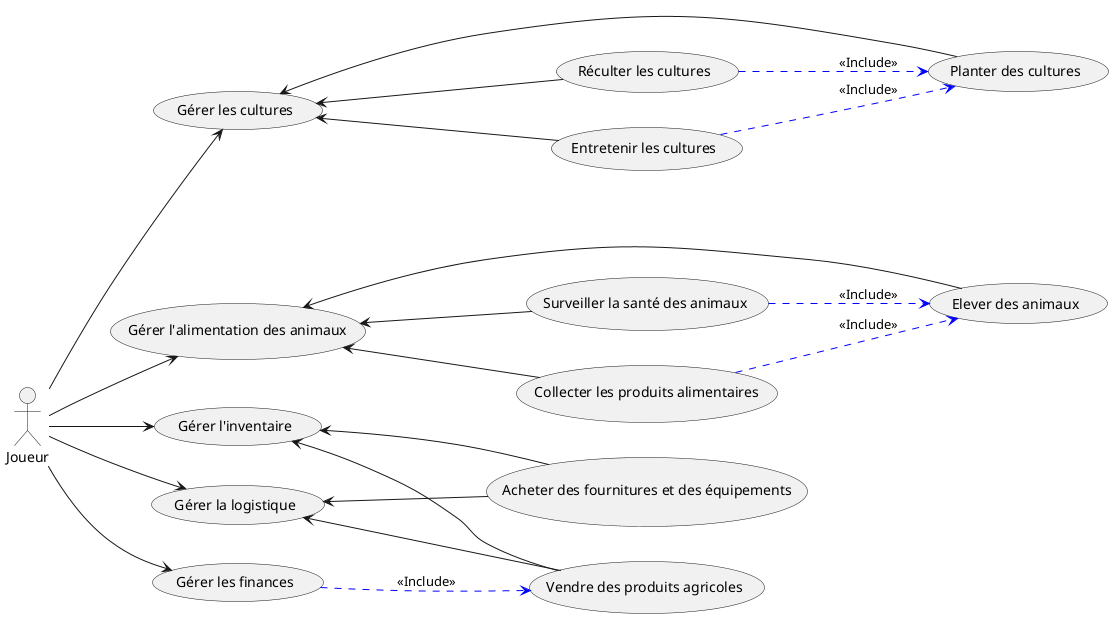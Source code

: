 @startuml
Left to right direction
actor "Joueur" as j
usecase "Gérer les cultures" as UC1
usecase "Gérer l'alimentation des animaux" as UC2
usecase "Gérer la logistique" as UC3
usecase "Gérer l'inventaire" as UC4
usecase "Gérer les finances" as UC5
j --> UC1
j --> UC2
j --> UC3
j --> UC4
j --> UC5
usecase "Réculter les cultures" as UC11
usecase "Planter des cultures" as UC12
usecase "Entretenir les cultures" as UC13
UC1 <-- UC11
UC1 <-- UC12
UC1 <-- UC13
usecase "Surveiller la santé des animaux" as UC21
usecase "Elever des animaux" as UC22
usecase "Collecter les produits alimentaires" as UC23
UC2 <-- UC21
UC2 <-- UC22
UC2 <-- UC23
usecase "Acheter des fournitures et des équipements" as UC04
usecase "Vendre des produits agricoles" as UC05
UC3 <-- UC04
UC3 <-- UC05
UC4 <-- UC04
UC4 <-- UC05
UC5 ..> UC05 #line:blue : <<Include>>
UC11 ..> UC12 #line:blue : <<Include>>
UC13 ..> UC12 #line:blue : <<Include>>
UC21 ..> UC22 #line:blue : <<Include>>
UC23 ..> UC22 #line:blue : <<Include>>
@enduml
